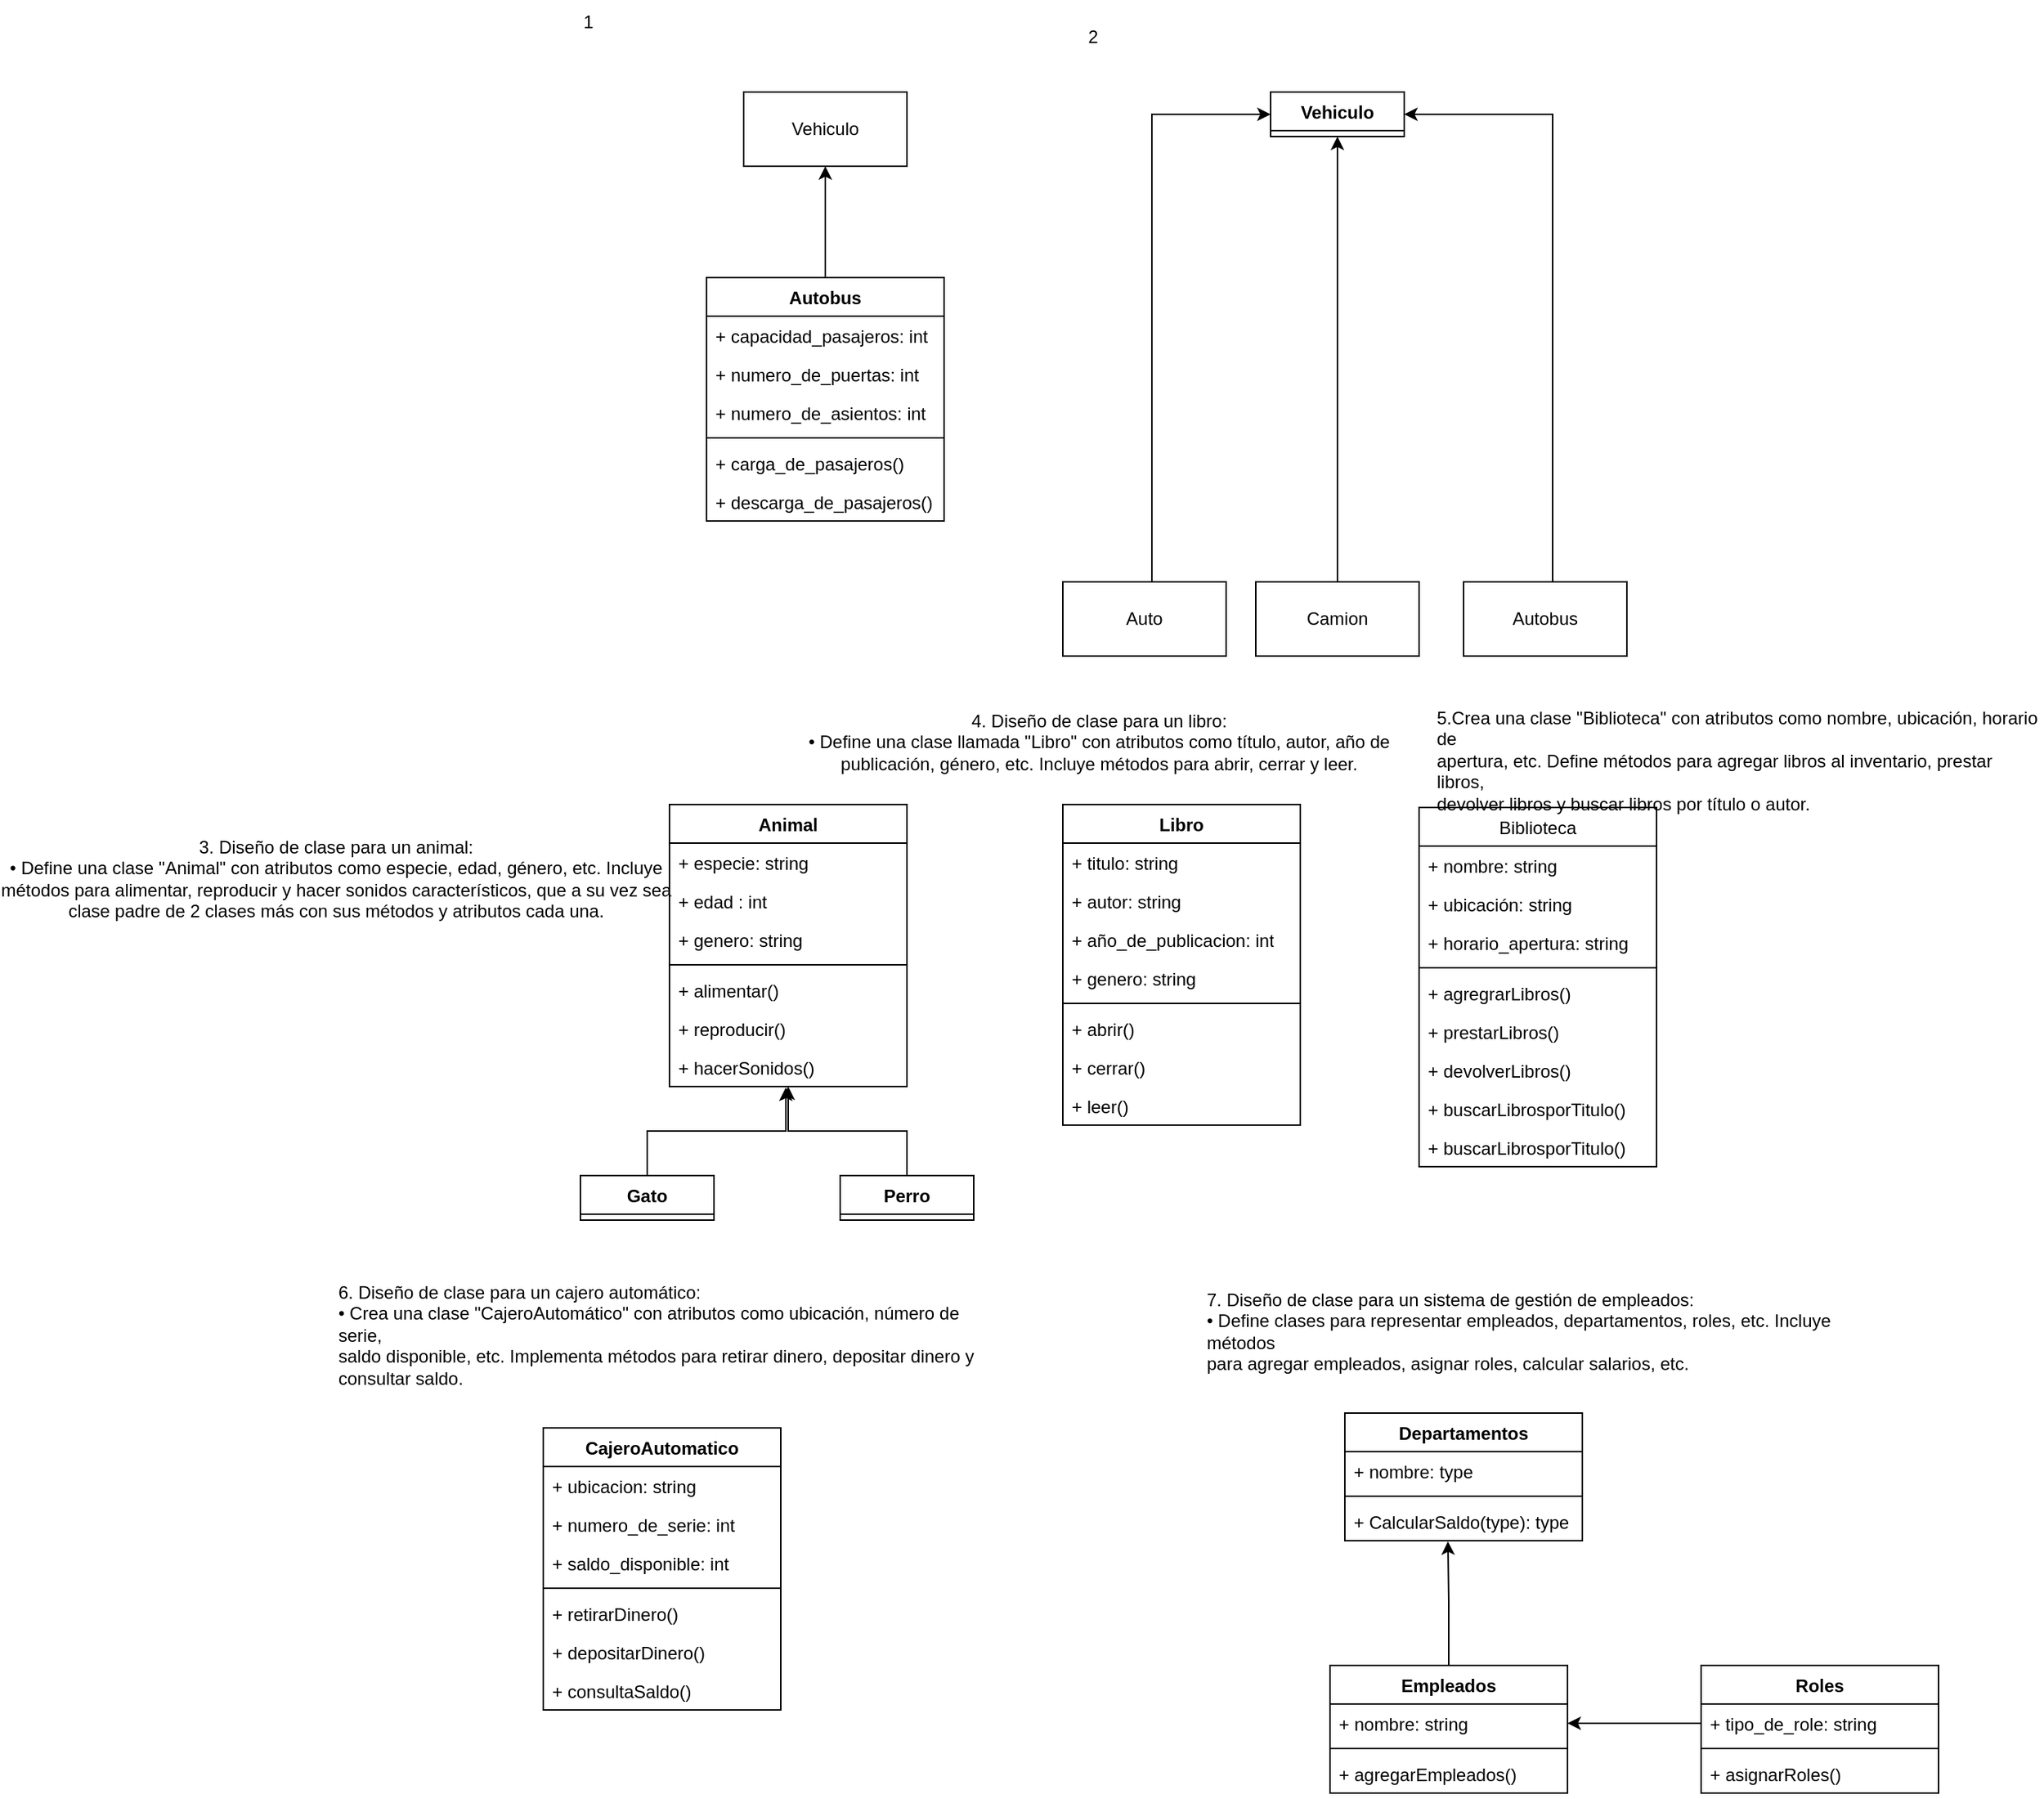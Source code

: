 <mxfile version="26.2.9">
  <diagram name="Página-1" id="B8YJggDq2yPpwfNTB9lt">
    <mxGraphModel dx="2867" dy="1073" grid="1" gridSize="10" guides="1" tooltips="1" connect="1" arrows="1" fold="1" page="1" pageScale="1" pageWidth="827" pageHeight="1169" math="0" shadow="0">
      <root>
        <mxCell id="0" />
        <mxCell id="1" parent="0" />
        <mxCell id="aGHvVhmwtV4DJb4y1maH-36" value="" style="edgeStyle=orthogonalEdgeStyle;rounded=0;orthogonalLoop=1;jettySize=auto;html=1;" edge="1" parent="1" source="aGHvVhmwtV4DJb4y1maH-1" target="aGHvVhmwtV4DJb4y1maH-10">
          <mxGeometry relative="1" as="geometry" />
        </mxCell>
        <mxCell id="aGHvVhmwtV4DJb4y1maH-1" value="Autobus" style="swimlane;fontStyle=1;align=center;verticalAlign=top;childLayout=stackLayout;horizontal=1;startSize=26;horizontalStack=0;resizeParent=1;resizeParentMax=0;resizeLast=0;collapsible=1;marginBottom=0;whiteSpace=wrap;html=1;" vertex="1" parent="1">
          <mxGeometry x="150" y="585" width="160" height="164" as="geometry">
            <mxRectangle x="150" y="585" width="80" height="30" as="alternateBounds" />
          </mxGeometry>
        </mxCell>
        <mxCell id="aGHvVhmwtV4DJb4y1maH-12" value="+ capacidad_pasajeros: int" style="text;strokeColor=none;fillColor=none;align=left;verticalAlign=top;spacingLeft=4;spacingRight=4;overflow=hidden;rotatable=0;points=[[0,0.5],[1,0.5]];portConstraint=eastwest;whiteSpace=wrap;html=1;" vertex="1" parent="aGHvVhmwtV4DJb4y1maH-1">
          <mxGeometry y="26" width="160" height="26" as="geometry" />
        </mxCell>
        <mxCell id="aGHvVhmwtV4DJb4y1maH-13" value="+ numero_de_puertas: int" style="text;strokeColor=none;fillColor=none;align=left;verticalAlign=top;spacingLeft=4;spacingRight=4;overflow=hidden;rotatable=0;points=[[0,0.5],[1,0.5]];portConstraint=eastwest;whiteSpace=wrap;html=1;" vertex="1" parent="aGHvVhmwtV4DJb4y1maH-1">
          <mxGeometry y="52" width="160" height="26" as="geometry" />
        </mxCell>
        <mxCell id="aGHvVhmwtV4DJb4y1maH-2" value="+ numero_de_asientos: int" style="text;strokeColor=none;fillColor=none;align=left;verticalAlign=top;spacingLeft=4;spacingRight=4;overflow=hidden;rotatable=0;points=[[0,0.5],[1,0.5]];portConstraint=eastwest;whiteSpace=wrap;html=1;" vertex="1" parent="aGHvVhmwtV4DJb4y1maH-1">
          <mxGeometry y="78" width="160" height="26" as="geometry" />
        </mxCell>
        <mxCell id="aGHvVhmwtV4DJb4y1maH-3" value="" style="line;strokeWidth=1;fillColor=none;align=left;verticalAlign=middle;spacingTop=-1;spacingLeft=3;spacingRight=3;rotatable=0;labelPosition=right;points=[];portConstraint=eastwest;strokeColor=inherit;" vertex="1" parent="aGHvVhmwtV4DJb4y1maH-1">
          <mxGeometry y="104" width="160" height="8" as="geometry" />
        </mxCell>
        <mxCell id="aGHvVhmwtV4DJb4y1maH-4" value="+ carga_de_pasajeros()" style="text;strokeColor=none;fillColor=none;align=left;verticalAlign=top;spacingLeft=4;spacingRight=4;overflow=hidden;rotatable=0;points=[[0,0.5],[1,0.5]];portConstraint=eastwest;whiteSpace=wrap;html=1;" vertex="1" parent="aGHvVhmwtV4DJb4y1maH-1">
          <mxGeometry y="112" width="160" height="26" as="geometry" />
        </mxCell>
        <mxCell id="aGHvVhmwtV4DJb4y1maH-11" value="+ descarga_de_pasajeros()" style="text;strokeColor=none;fillColor=none;align=left;verticalAlign=top;spacingLeft=4;spacingRight=4;overflow=hidden;rotatable=0;points=[[0,0.5],[1,0.5]];portConstraint=eastwest;whiteSpace=wrap;html=1;" vertex="1" parent="aGHvVhmwtV4DJb4y1maH-1">
          <mxGeometry y="138" width="160" height="26" as="geometry" />
        </mxCell>
        <mxCell id="aGHvVhmwtV4DJb4y1maH-10" value="Vehiculo" style="html=1;whiteSpace=wrap;" vertex="1" parent="1">
          <mxGeometry x="175" y="460" width="110" height="50" as="geometry" />
        </mxCell>
        <mxCell id="aGHvVhmwtV4DJb4y1maH-15" value="1" style="text;html=1;align=center;verticalAlign=middle;resizable=0;points=[];autosize=1;strokeColor=none;fillColor=none;" vertex="1" parent="1">
          <mxGeometry x="55" y="398" width="30" height="30" as="geometry" />
        </mxCell>
        <mxCell id="aGHvVhmwtV4DJb4y1maH-16" value="2" style="text;html=1;align=center;verticalAlign=middle;resizable=0;points=[];autosize=1;strokeColor=none;fillColor=none;" vertex="1" parent="1">
          <mxGeometry x="395" y="408" width="30" height="30" as="geometry" />
        </mxCell>
        <mxCell id="aGHvVhmwtV4DJb4y1maH-17" value="Vehiculo" style="swimlane;fontStyle=1;align=center;verticalAlign=top;childLayout=stackLayout;horizontal=1;startSize=26;horizontalStack=0;resizeParent=1;resizeParentMax=0;resizeLast=0;collapsible=1;marginBottom=0;whiteSpace=wrap;html=1;" vertex="1" collapsed="1" parent="1">
          <mxGeometry x="530" y="460" width="90" height="30" as="geometry">
            <mxRectangle x="530" y="460" width="160" height="242" as="alternateBounds" />
          </mxGeometry>
        </mxCell>
        <mxCell id="aGHvVhmwtV4DJb4y1maH-18" value="+ modelo:string" style="text;strokeColor=none;fillColor=none;align=left;verticalAlign=top;spacingLeft=4;spacingRight=4;overflow=hidden;rotatable=0;points=[[0,0.5],[1,0.5]];portConstraint=eastwest;whiteSpace=wrap;html=1;" vertex="1" parent="aGHvVhmwtV4DJb4y1maH-17">
          <mxGeometry y="26" width="160" height="26" as="geometry" />
        </mxCell>
        <mxCell id="aGHvVhmwtV4DJb4y1maH-22" value="+ marca:string" style="text;strokeColor=none;fillColor=none;align=left;verticalAlign=top;spacingLeft=4;spacingRight=4;overflow=hidden;rotatable=0;points=[[0,0.5],[1,0.5]];portConstraint=eastwest;whiteSpace=wrap;html=1;" vertex="1" parent="aGHvVhmwtV4DJb4y1maH-17">
          <mxGeometry y="52" width="160" height="26" as="geometry" />
        </mxCell>
        <mxCell id="aGHvVhmwtV4DJb4y1maH-21" value="+ año:int" style="text;strokeColor=none;fillColor=none;align=left;verticalAlign=top;spacingLeft=4;spacingRight=4;overflow=hidden;rotatable=0;points=[[0,0.5],[1,0.5]];portConstraint=eastwest;whiteSpace=wrap;html=1;" vertex="1" parent="aGHvVhmwtV4DJb4y1maH-17">
          <mxGeometry y="78" width="160" height="26" as="geometry" />
        </mxCell>
        <mxCell id="aGHvVhmwtV4DJb4y1maH-23" value="+ numero_serie:int" style="text;strokeColor=none;fillColor=none;align=left;verticalAlign=top;spacingLeft=4;spacingRight=4;overflow=hidden;rotatable=0;points=[[0,0.5],[1,0.5]];portConstraint=eastwest;whiteSpace=wrap;html=1;" vertex="1" parent="aGHvVhmwtV4DJb4y1maH-17">
          <mxGeometry y="104" width="160" height="26" as="geometry" />
        </mxCell>
        <mxCell id="aGHvVhmwtV4DJb4y1maH-19" value="" style="line;strokeWidth=1;fillColor=none;align=left;verticalAlign=middle;spacingTop=-1;spacingLeft=3;spacingRight=3;rotatable=0;labelPosition=right;points=[];portConstraint=eastwest;strokeColor=inherit;" vertex="1" parent="aGHvVhmwtV4DJb4y1maH-17">
          <mxGeometry y="130" width="160" height="8" as="geometry" />
        </mxCell>
        <mxCell id="aGHvVhmwtV4DJb4y1maH-20" value="+ acelerar()" style="text;strokeColor=none;fillColor=none;align=left;verticalAlign=top;spacingLeft=4;spacingRight=4;overflow=hidden;rotatable=0;points=[[0,0.5],[1,0.5]];portConstraint=eastwest;whiteSpace=wrap;html=1;" vertex="1" parent="aGHvVhmwtV4DJb4y1maH-17">
          <mxGeometry y="138" width="160" height="26" as="geometry" />
        </mxCell>
        <mxCell id="aGHvVhmwtV4DJb4y1maH-26" value="+ detener()" style="text;strokeColor=none;fillColor=none;align=left;verticalAlign=top;spacingLeft=4;spacingRight=4;overflow=hidden;rotatable=0;points=[[0,0.5],[1,0.5]];portConstraint=eastwest;whiteSpace=wrap;html=1;" vertex="1" parent="aGHvVhmwtV4DJb4y1maH-17">
          <mxGeometry y="164" width="160" height="26" as="geometry" />
        </mxCell>
        <mxCell id="aGHvVhmwtV4DJb4y1maH-25" value="+ arrancar()" style="text;strokeColor=none;fillColor=none;align=left;verticalAlign=top;spacingLeft=4;spacingRight=4;overflow=hidden;rotatable=0;points=[[0,0.5],[1,0.5]];portConstraint=eastwest;whiteSpace=wrap;html=1;" vertex="1" parent="aGHvVhmwtV4DJb4y1maH-17">
          <mxGeometry y="190" width="160" height="26" as="geometry" />
        </mxCell>
        <mxCell id="aGHvVhmwtV4DJb4y1maH-24" value="+ frenar()" style="text;strokeColor=none;fillColor=none;align=left;verticalAlign=top;spacingLeft=4;spacingRight=4;overflow=hidden;rotatable=0;points=[[0,0.5],[1,0.5]];portConstraint=eastwest;whiteSpace=wrap;html=1;" vertex="1" parent="aGHvVhmwtV4DJb4y1maH-17">
          <mxGeometry y="216" width="160" height="26" as="geometry" />
        </mxCell>
        <mxCell id="aGHvVhmwtV4DJb4y1maH-37" style="edgeStyle=orthogonalEdgeStyle;rounded=0;orthogonalLoop=1;jettySize=auto;html=1;entryX=0;entryY=0.5;entryDx=0;entryDy=0;" edge="1" parent="1" source="aGHvVhmwtV4DJb4y1maH-28" target="aGHvVhmwtV4DJb4y1maH-17">
          <mxGeometry relative="1" as="geometry">
            <Array as="points">
              <mxPoint x="450" y="475" />
            </Array>
          </mxGeometry>
        </mxCell>
        <mxCell id="aGHvVhmwtV4DJb4y1maH-28" value="Auto" style="html=1;whiteSpace=wrap;" vertex="1" parent="1">
          <mxGeometry x="390" y="790" width="110" height="50" as="geometry" />
        </mxCell>
        <mxCell id="aGHvVhmwtV4DJb4y1maH-38" style="edgeStyle=orthogonalEdgeStyle;rounded=0;orthogonalLoop=1;jettySize=auto;html=1;entryX=0.5;entryY=1;entryDx=0;entryDy=0;" edge="1" parent="1" source="aGHvVhmwtV4DJb4y1maH-30" target="aGHvVhmwtV4DJb4y1maH-17">
          <mxGeometry relative="1" as="geometry" />
        </mxCell>
        <mxCell id="aGHvVhmwtV4DJb4y1maH-30" value="Camion" style="html=1;whiteSpace=wrap;" vertex="1" parent="1">
          <mxGeometry x="520" y="790" width="110" height="50" as="geometry" />
        </mxCell>
        <mxCell id="aGHvVhmwtV4DJb4y1maH-39" style="edgeStyle=orthogonalEdgeStyle;rounded=0;orthogonalLoop=1;jettySize=auto;html=1;entryX=1;entryY=0.5;entryDx=0;entryDy=0;" edge="1" parent="1" source="aGHvVhmwtV4DJb4y1maH-31" target="aGHvVhmwtV4DJb4y1maH-17">
          <mxGeometry relative="1" as="geometry">
            <Array as="points">
              <mxPoint x="720" y="475" />
            </Array>
          </mxGeometry>
        </mxCell>
        <mxCell id="aGHvVhmwtV4DJb4y1maH-31" value="Autobus" style="html=1;whiteSpace=wrap;" vertex="1" parent="1">
          <mxGeometry x="660" y="790" width="110" height="50" as="geometry" />
        </mxCell>
        <mxCell id="aGHvVhmwtV4DJb4y1maH-35" value="&lt;div&gt;3. Diseño de clase para un animal:&lt;/div&gt;&lt;div&gt;• Define una clase &quot;Animal&quot; con atributos como especie, edad, género, etc. Incluye&lt;/div&gt;&lt;div&gt;métodos para alimentar, reproducir y hacer sonidos característicos, que a su vez sea&lt;/div&gt;&lt;div&gt;clase padre de 2 clases más con sus métodos y atributos cada una.&lt;/div&gt;" style="text;html=1;align=center;verticalAlign=middle;resizable=0;points=[];autosize=1;strokeColor=none;fillColor=none;" vertex="1" parent="1">
          <mxGeometry x="-310" y="955" width="420" height="70" as="geometry" />
        </mxCell>
        <mxCell id="aGHvVhmwtV4DJb4y1maH-40" value="Animal&lt;div&gt;&lt;br&gt;&lt;/div&gt;" style="swimlane;fontStyle=1;align=center;verticalAlign=top;childLayout=stackLayout;horizontal=1;startSize=26;horizontalStack=0;resizeParent=1;resizeParentMax=0;resizeLast=0;collapsible=1;marginBottom=0;whiteSpace=wrap;html=1;" vertex="1" parent="1">
          <mxGeometry x="125" y="940" width="160" height="190" as="geometry" />
        </mxCell>
        <mxCell id="aGHvVhmwtV4DJb4y1maH-41" value="+ especie: string" style="text;strokeColor=none;fillColor=none;align=left;verticalAlign=top;spacingLeft=4;spacingRight=4;overflow=hidden;rotatable=0;points=[[0,0.5],[1,0.5]];portConstraint=eastwest;whiteSpace=wrap;html=1;" vertex="1" parent="aGHvVhmwtV4DJb4y1maH-40">
          <mxGeometry y="26" width="160" height="26" as="geometry" />
        </mxCell>
        <mxCell id="aGHvVhmwtV4DJb4y1maH-55" value="+ edad : int" style="text;strokeColor=none;fillColor=none;align=left;verticalAlign=top;spacingLeft=4;spacingRight=4;overflow=hidden;rotatable=0;points=[[0,0.5],[1,0.5]];portConstraint=eastwest;whiteSpace=wrap;html=1;" vertex="1" parent="aGHvVhmwtV4DJb4y1maH-40">
          <mxGeometry y="52" width="160" height="26" as="geometry" />
        </mxCell>
        <mxCell id="aGHvVhmwtV4DJb4y1maH-56" value="+ genero: string" style="text;strokeColor=none;fillColor=none;align=left;verticalAlign=top;spacingLeft=4;spacingRight=4;overflow=hidden;rotatable=0;points=[[0,0.5],[1,0.5]];portConstraint=eastwest;whiteSpace=wrap;html=1;" vertex="1" parent="aGHvVhmwtV4DJb4y1maH-40">
          <mxGeometry y="78" width="160" height="26" as="geometry" />
        </mxCell>
        <mxCell id="aGHvVhmwtV4DJb4y1maH-42" value="" style="line;strokeWidth=1;fillColor=none;align=left;verticalAlign=middle;spacingTop=-1;spacingLeft=3;spacingRight=3;rotatable=0;labelPosition=right;points=[];portConstraint=eastwest;strokeColor=inherit;" vertex="1" parent="aGHvVhmwtV4DJb4y1maH-40">
          <mxGeometry y="104" width="160" height="8" as="geometry" />
        </mxCell>
        <mxCell id="aGHvVhmwtV4DJb4y1maH-43" value="+ alimentar()" style="text;strokeColor=none;fillColor=none;align=left;verticalAlign=top;spacingLeft=4;spacingRight=4;overflow=hidden;rotatable=0;points=[[0,0.5],[1,0.5]];portConstraint=eastwest;whiteSpace=wrap;html=1;" vertex="1" parent="aGHvVhmwtV4DJb4y1maH-40">
          <mxGeometry y="112" width="160" height="26" as="geometry" />
        </mxCell>
        <mxCell id="aGHvVhmwtV4DJb4y1maH-58" value="+ reproducir()" style="text;strokeColor=none;fillColor=none;align=left;verticalAlign=top;spacingLeft=4;spacingRight=4;overflow=hidden;rotatable=0;points=[[0,0.5],[1,0.5]];portConstraint=eastwest;whiteSpace=wrap;html=1;" vertex="1" parent="aGHvVhmwtV4DJb4y1maH-40">
          <mxGeometry y="138" width="160" height="26" as="geometry" />
        </mxCell>
        <mxCell id="aGHvVhmwtV4DJb4y1maH-57" value="+ hacerSonidos()" style="text;strokeColor=none;fillColor=none;align=left;verticalAlign=top;spacingLeft=4;spacingRight=4;overflow=hidden;rotatable=0;points=[[0,0.5],[1,0.5]];portConstraint=eastwest;whiteSpace=wrap;html=1;" vertex="1" parent="aGHvVhmwtV4DJb4y1maH-40">
          <mxGeometry y="164" width="160" height="26" as="geometry" />
        </mxCell>
        <mxCell id="aGHvVhmwtV4DJb4y1maH-44" value="&lt;div&gt;4. Diseño de clase para un libro:&lt;/div&gt;&lt;div&gt;• Define una clase llamada &quot;Libro&quot; con atributos como título, autor, año de&lt;/div&gt;&lt;div&gt;publicación, género, etc. Incluye métodos para abrir, cerrar y leer.&lt;/div&gt;" style="text;html=1;align=center;verticalAlign=middle;resizable=0;points=[];autosize=1;strokeColor=none;fillColor=none;" vertex="1" parent="1">
          <mxGeometry x="224" y="868" width="380" height="60" as="geometry" />
        </mxCell>
        <mxCell id="aGHvVhmwtV4DJb4y1maH-45" value="&lt;div&gt;Libro&lt;/div&gt;" style="swimlane;fontStyle=1;align=center;verticalAlign=top;childLayout=stackLayout;horizontal=1;startSize=26;horizontalStack=0;resizeParent=1;resizeParentMax=0;resizeLast=0;collapsible=1;marginBottom=0;whiteSpace=wrap;html=1;" vertex="1" parent="1">
          <mxGeometry x="390" y="940" width="160" height="216" as="geometry" />
        </mxCell>
        <mxCell id="aGHvVhmwtV4DJb4y1maH-46" value="+ titulo: string" style="text;strokeColor=none;fillColor=none;align=left;verticalAlign=top;spacingLeft=4;spacingRight=4;overflow=hidden;rotatable=0;points=[[0,0.5],[1,0.5]];portConstraint=eastwest;whiteSpace=wrap;html=1;" vertex="1" parent="aGHvVhmwtV4DJb4y1maH-45">
          <mxGeometry y="26" width="160" height="26" as="geometry" />
        </mxCell>
        <mxCell id="aGHvVhmwtV4DJb4y1maH-73" value="+ autor: string" style="text;strokeColor=none;fillColor=none;align=left;verticalAlign=top;spacingLeft=4;spacingRight=4;overflow=hidden;rotatable=0;points=[[0,0.5],[1,0.5]];portConstraint=eastwest;whiteSpace=wrap;html=1;" vertex="1" parent="aGHvVhmwtV4DJb4y1maH-45">
          <mxGeometry y="52" width="160" height="26" as="geometry" />
        </mxCell>
        <mxCell id="aGHvVhmwtV4DJb4y1maH-72" value="+ año_de_publicacion: int" style="text;strokeColor=none;fillColor=none;align=left;verticalAlign=top;spacingLeft=4;spacingRight=4;overflow=hidden;rotatable=0;points=[[0,0.5],[1,0.5]];portConstraint=eastwest;whiteSpace=wrap;html=1;" vertex="1" parent="aGHvVhmwtV4DJb4y1maH-45">
          <mxGeometry y="78" width="160" height="26" as="geometry" />
        </mxCell>
        <mxCell id="aGHvVhmwtV4DJb4y1maH-71" value="+ genero: string" style="text;strokeColor=none;fillColor=none;align=left;verticalAlign=top;spacingLeft=4;spacingRight=4;overflow=hidden;rotatable=0;points=[[0,0.5],[1,0.5]];portConstraint=eastwest;whiteSpace=wrap;html=1;" vertex="1" parent="aGHvVhmwtV4DJb4y1maH-45">
          <mxGeometry y="104" width="160" height="26" as="geometry" />
        </mxCell>
        <mxCell id="aGHvVhmwtV4DJb4y1maH-47" value="" style="line;strokeWidth=1;fillColor=none;align=left;verticalAlign=middle;spacingTop=-1;spacingLeft=3;spacingRight=3;rotatable=0;labelPosition=right;points=[];portConstraint=eastwest;strokeColor=inherit;" vertex="1" parent="aGHvVhmwtV4DJb4y1maH-45">
          <mxGeometry y="130" width="160" height="8" as="geometry" />
        </mxCell>
        <mxCell id="aGHvVhmwtV4DJb4y1maH-48" value="+ abrir()" style="text;strokeColor=none;fillColor=none;align=left;verticalAlign=top;spacingLeft=4;spacingRight=4;overflow=hidden;rotatable=0;points=[[0,0.5],[1,0.5]];portConstraint=eastwest;whiteSpace=wrap;html=1;" vertex="1" parent="aGHvVhmwtV4DJb4y1maH-45">
          <mxGeometry y="138" width="160" height="26" as="geometry" />
        </mxCell>
        <mxCell id="aGHvVhmwtV4DJb4y1maH-75" value="+ cerrar()" style="text;strokeColor=none;fillColor=none;align=left;verticalAlign=top;spacingLeft=4;spacingRight=4;overflow=hidden;rotatable=0;points=[[0,0.5],[1,0.5]];portConstraint=eastwest;whiteSpace=wrap;html=1;" vertex="1" parent="aGHvVhmwtV4DJb4y1maH-45">
          <mxGeometry y="164" width="160" height="26" as="geometry" />
        </mxCell>
        <mxCell id="aGHvVhmwtV4DJb4y1maH-74" value="+ leer()" style="text;strokeColor=none;fillColor=none;align=left;verticalAlign=top;spacingLeft=4;spacingRight=4;overflow=hidden;rotatable=0;points=[[0,0.5],[1,0.5]];portConstraint=eastwest;whiteSpace=wrap;html=1;" vertex="1" parent="aGHvVhmwtV4DJb4y1maH-45">
          <mxGeometry y="190" width="160" height="26" as="geometry" />
        </mxCell>
        <mxCell id="aGHvVhmwtV4DJb4y1maH-51" value="&lt;div&gt;&lt;span style=&quot;font-weight: 400; text-align: left;&quot;&gt;Biblioteca&lt;/span&gt;&lt;/div&gt;" style="swimlane;fontStyle=1;align=center;verticalAlign=top;childLayout=stackLayout;horizontal=1;startSize=26;horizontalStack=0;resizeParent=1;resizeParentMax=0;resizeLast=0;collapsible=1;marginBottom=0;whiteSpace=wrap;html=1;" vertex="1" parent="1">
          <mxGeometry x="630" y="942" width="160" height="242" as="geometry" />
        </mxCell>
        <mxCell id="aGHvVhmwtV4DJb4y1maH-52" value="+ nombre: string" style="text;strokeColor=none;fillColor=none;align=left;verticalAlign=top;spacingLeft=4;spacingRight=4;overflow=hidden;rotatable=0;points=[[0,0.5],[1,0.5]];portConstraint=eastwest;whiteSpace=wrap;html=1;" vertex="1" parent="aGHvVhmwtV4DJb4y1maH-51">
          <mxGeometry y="26" width="160" height="26" as="geometry" />
        </mxCell>
        <mxCell id="aGHvVhmwtV4DJb4y1maH-78" value="+ ubicación: string" style="text;strokeColor=none;fillColor=none;align=left;verticalAlign=top;spacingLeft=4;spacingRight=4;overflow=hidden;rotatable=0;points=[[0,0.5],[1,0.5]];portConstraint=eastwest;whiteSpace=wrap;html=1;" vertex="1" parent="aGHvVhmwtV4DJb4y1maH-51">
          <mxGeometry y="52" width="160" height="26" as="geometry" />
        </mxCell>
        <mxCell id="aGHvVhmwtV4DJb4y1maH-77" value="+ horario_apertura: string" style="text;strokeColor=none;fillColor=none;align=left;verticalAlign=top;spacingLeft=4;spacingRight=4;overflow=hidden;rotatable=0;points=[[0,0.5],[1,0.5]];portConstraint=eastwest;whiteSpace=wrap;html=1;" vertex="1" parent="aGHvVhmwtV4DJb4y1maH-51">
          <mxGeometry y="78" width="160" height="26" as="geometry" />
        </mxCell>
        <mxCell id="aGHvVhmwtV4DJb4y1maH-53" value="" style="line;strokeWidth=1;fillColor=none;align=left;verticalAlign=middle;spacingTop=-1;spacingLeft=3;spacingRight=3;rotatable=0;labelPosition=right;points=[];portConstraint=eastwest;strokeColor=inherit;" vertex="1" parent="aGHvVhmwtV4DJb4y1maH-51">
          <mxGeometry y="104" width="160" height="8" as="geometry" />
        </mxCell>
        <mxCell id="aGHvVhmwtV4DJb4y1maH-79" value="+ agregrarLibros()" style="text;strokeColor=none;fillColor=none;align=left;verticalAlign=top;spacingLeft=4;spacingRight=4;overflow=hidden;rotatable=0;points=[[0,0.5],[1,0.5]];portConstraint=eastwest;whiteSpace=wrap;html=1;" vertex="1" parent="aGHvVhmwtV4DJb4y1maH-51">
          <mxGeometry y="112" width="160" height="26" as="geometry" />
        </mxCell>
        <mxCell id="aGHvVhmwtV4DJb4y1maH-80" value="+ prestarLibros()" style="text;strokeColor=none;fillColor=none;align=left;verticalAlign=top;spacingLeft=4;spacingRight=4;overflow=hidden;rotatable=0;points=[[0,0.5],[1,0.5]];portConstraint=eastwest;whiteSpace=wrap;html=1;" vertex="1" parent="aGHvVhmwtV4DJb4y1maH-51">
          <mxGeometry y="138" width="160" height="26" as="geometry" />
        </mxCell>
        <mxCell id="aGHvVhmwtV4DJb4y1maH-81" value="+ devolverLibros()" style="text;strokeColor=none;fillColor=none;align=left;verticalAlign=top;spacingLeft=4;spacingRight=4;overflow=hidden;rotatable=0;points=[[0,0.5],[1,0.5]];portConstraint=eastwest;whiteSpace=wrap;html=1;" vertex="1" parent="aGHvVhmwtV4DJb4y1maH-51">
          <mxGeometry y="164" width="160" height="26" as="geometry" />
        </mxCell>
        <mxCell id="aGHvVhmwtV4DJb4y1maH-82" value="+ buscarLibrosporTitulo()" style="text;strokeColor=none;fillColor=none;align=left;verticalAlign=top;spacingLeft=4;spacingRight=4;overflow=hidden;rotatable=0;points=[[0,0.5],[1,0.5]];portConstraint=eastwest;whiteSpace=wrap;html=1;" vertex="1" parent="aGHvVhmwtV4DJb4y1maH-51">
          <mxGeometry y="190" width="160" height="26" as="geometry" />
        </mxCell>
        <mxCell id="aGHvVhmwtV4DJb4y1maH-54" value="+ buscarLibrosporTitulo()" style="text;strokeColor=none;fillColor=none;align=left;verticalAlign=top;spacingLeft=4;spacingRight=4;overflow=hidden;rotatable=0;points=[[0,0.5],[1,0.5]];portConstraint=eastwest;whiteSpace=wrap;html=1;" vertex="1" parent="aGHvVhmwtV4DJb4y1maH-51">
          <mxGeometry y="216" width="160" height="26" as="geometry" />
        </mxCell>
        <mxCell id="aGHvVhmwtV4DJb4y1maH-59" value="Gato" style="swimlane;fontStyle=1;align=center;verticalAlign=top;childLayout=stackLayout;horizontal=1;startSize=26;horizontalStack=0;resizeParent=1;resizeParentMax=0;resizeLast=0;collapsible=1;marginBottom=0;whiteSpace=wrap;html=1;" vertex="1" collapsed="1" parent="1">
          <mxGeometry x="65" y="1190" width="90" height="30" as="geometry">
            <mxRectangle x="300" y="880" width="160" height="86" as="alternateBounds" />
          </mxGeometry>
        </mxCell>
        <mxCell id="aGHvVhmwtV4DJb4y1maH-60" value="+ field: type" style="text;strokeColor=none;fillColor=none;align=left;verticalAlign=top;spacingLeft=4;spacingRight=4;overflow=hidden;rotatable=0;points=[[0,0.5],[1,0.5]];portConstraint=eastwest;whiteSpace=wrap;html=1;" vertex="1" parent="aGHvVhmwtV4DJb4y1maH-59">
          <mxGeometry y="26" width="160" height="26" as="geometry" />
        </mxCell>
        <mxCell id="aGHvVhmwtV4DJb4y1maH-61" value="" style="line;strokeWidth=1;fillColor=none;align=left;verticalAlign=middle;spacingTop=-1;spacingLeft=3;spacingRight=3;rotatable=0;labelPosition=right;points=[];portConstraint=eastwest;strokeColor=inherit;" vertex="1" parent="aGHvVhmwtV4DJb4y1maH-59">
          <mxGeometry y="52" width="160" height="8" as="geometry" />
        </mxCell>
        <mxCell id="aGHvVhmwtV4DJb4y1maH-62" value="+ method(type): type" style="text;strokeColor=none;fillColor=none;align=left;verticalAlign=top;spacingLeft=4;spacingRight=4;overflow=hidden;rotatable=0;points=[[0,0.5],[1,0.5]];portConstraint=eastwest;whiteSpace=wrap;html=1;" vertex="1" parent="aGHvVhmwtV4DJb4y1maH-59">
          <mxGeometry y="60" width="160" height="26" as="geometry" />
        </mxCell>
        <mxCell id="aGHvVhmwtV4DJb4y1maH-69" style="edgeStyle=orthogonalEdgeStyle;rounded=0;orthogonalLoop=1;jettySize=auto;html=1;" edge="1" parent="1" source="aGHvVhmwtV4DJb4y1maH-63" target="aGHvVhmwtV4DJb4y1maH-40">
          <mxGeometry relative="1" as="geometry" />
        </mxCell>
        <mxCell id="aGHvVhmwtV4DJb4y1maH-63" value="Perro" style="swimlane;fontStyle=1;align=center;verticalAlign=top;childLayout=stackLayout;horizontal=1;startSize=26;horizontalStack=0;resizeParent=1;resizeParentMax=0;resizeLast=0;collapsible=1;marginBottom=0;whiteSpace=wrap;html=1;" vertex="1" collapsed="1" parent="1">
          <mxGeometry x="240" y="1190" width="90" height="30" as="geometry">
            <mxRectangle x="300" y="880" width="160" height="86" as="alternateBounds" />
          </mxGeometry>
        </mxCell>
        <mxCell id="aGHvVhmwtV4DJb4y1maH-64" value="+ field: type" style="text;strokeColor=none;fillColor=none;align=left;verticalAlign=top;spacingLeft=4;spacingRight=4;overflow=hidden;rotatable=0;points=[[0,0.5],[1,0.5]];portConstraint=eastwest;whiteSpace=wrap;html=1;" vertex="1" parent="aGHvVhmwtV4DJb4y1maH-63">
          <mxGeometry y="26" width="160" height="26" as="geometry" />
        </mxCell>
        <mxCell id="aGHvVhmwtV4DJb4y1maH-65" value="" style="line;strokeWidth=1;fillColor=none;align=left;verticalAlign=middle;spacingTop=-1;spacingLeft=3;spacingRight=3;rotatable=0;labelPosition=right;points=[];portConstraint=eastwest;strokeColor=inherit;" vertex="1" parent="aGHvVhmwtV4DJb4y1maH-63">
          <mxGeometry y="52" width="160" height="8" as="geometry" />
        </mxCell>
        <mxCell id="aGHvVhmwtV4DJb4y1maH-66" value="+ method(type): type" style="text;strokeColor=none;fillColor=none;align=left;verticalAlign=top;spacingLeft=4;spacingRight=4;overflow=hidden;rotatable=0;points=[[0,0.5],[1,0.5]];portConstraint=eastwest;whiteSpace=wrap;html=1;" vertex="1" parent="aGHvVhmwtV4DJb4y1maH-63">
          <mxGeometry y="60" width="160" height="26" as="geometry" />
        </mxCell>
        <mxCell id="aGHvVhmwtV4DJb4y1maH-67" style="edgeStyle=orthogonalEdgeStyle;rounded=0;orthogonalLoop=1;jettySize=auto;html=1;entryX=0.49;entryY=1.026;entryDx=0;entryDy=0;entryPerimeter=0;" edge="1" parent="1" source="aGHvVhmwtV4DJb4y1maH-59" target="aGHvVhmwtV4DJb4y1maH-57">
          <mxGeometry relative="1" as="geometry" />
        </mxCell>
        <mxCell id="aGHvVhmwtV4DJb4y1maH-76" value="5.Crea una clase &quot;Biblioteca&quot; con atributos como nombre, ubicación, horario de&#xa;apertura, etc. Define métodos para agregar libros al inventario, prestar libros,&#xa;devolver libros y buscar libros por título o autor." style="text;whiteSpace=wrap;" vertex="1" parent="1">
          <mxGeometry x="640" y="868" width="410" height="70" as="geometry" />
        </mxCell>
        <mxCell id="aGHvVhmwtV4DJb4y1maH-83" value="6. Diseño de clase para un cajero automático:&#xa;• Crea una clase &quot;CajeroAutomático&quot; con atributos como ubicación, número de serie,&#xa;saldo disponible, etc. Implementa métodos para retirar dinero, depositar dinero y&#xa;consultar saldo." style="text;whiteSpace=wrap;" vertex="1" parent="1">
          <mxGeometry x="-100" y="1255" width="440" height="80" as="geometry" />
        </mxCell>
        <mxCell id="aGHvVhmwtV4DJb4y1maH-84" value="7. Diseño de clase para un sistema de gestión de empleados:&#xa;• Define clases para representar empleados, departamentos, roles, etc. Incluye métodos&#xa;para agregar empleados, asignar roles, calcular salarios, etc." style="text;whiteSpace=wrap;" vertex="1" parent="1">
          <mxGeometry x="485" y="1260" width="450" height="70" as="geometry" />
        </mxCell>
        <mxCell id="aGHvVhmwtV4DJb4y1maH-85" value="CajeroAutomatico" style="swimlane;fontStyle=1;align=center;verticalAlign=top;childLayout=stackLayout;horizontal=1;startSize=26;horizontalStack=0;resizeParent=1;resizeParentMax=0;resizeLast=0;collapsible=1;marginBottom=0;whiteSpace=wrap;html=1;" vertex="1" parent="1">
          <mxGeometry x="40" y="1360" width="160" height="190" as="geometry" />
        </mxCell>
        <mxCell id="aGHvVhmwtV4DJb4y1maH-86" value="+ ubicacion: string" style="text;strokeColor=none;fillColor=none;align=left;verticalAlign=top;spacingLeft=4;spacingRight=4;overflow=hidden;rotatable=0;points=[[0,0.5],[1,0.5]];portConstraint=eastwest;whiteSpace=wrap;html=1;" vertex="1" parent="aGHvVhmwtV4DJb4y1maH-85">
          <mxGeometry y="26" width="160" height="26" as="geometry" />
        </mxCell>
        <mxCell id="aGHvVhmwtV4DJb4y1maH-94" value="+ numero_de_serie: int" style="text;strokeColor=none;fillColor=none;align=left;verticalAlign=top;spacingLeft=4;spacingRight=4;overflow=hidden;rotatable=0;points=[[0,0.5],[1,0.5]];portConstraint=eastwest;whiteSpace=wrap;html=1;" vertex="1" parent="aGHvVhmwtV4DJb4y1maH-85">
          <mxGeometry y="52" width="160" height="26" as="geometry" />
        </mxCell>
        <mxCell id="aGHvVhmwtV4DJb4y1maH-93" value="+ saldo_disponible: int" style="text;strokeColor=none;fillColor=none;align=left;verticalAlign=top;spacingLeft=4;spacingRight=4;overflow=hidden;rotatable=0;points=[[0,0.5],[1,0.5]];portConstraint=eastwest;whiteSpace=wrap;html=1;" vertex="1" parent="aGHvVhmwtV4DJb4y1maH-85">
          <mxGeometry y="78" width="160" height="26" as="geometry" />
        </mxCell>
        <mxCell id="aGHvVhmwtV4DJb4y1maH-87" value="" style="line;strokeWidth=1;fillColor=none;align=left;verticalAlign=middle;spacingTop=-1;spacingLeft=3;spacingRight=3;rotatable=0;labelPosition=right;points=[];portConstraint=eastwest;strokeColor=inherit;" vertex="1" parent="aGHvVhmwtV4DJb4y1maH-85">
          <mxGeometry y="104" width="160" height="8" as="geometry" />
        </mxCell>
        <mxCell id="aGHvVhmwtV4DJb4y1maH-88" value="+ retirarDinero()" style="text;strokeColor=none;fillColor=none;align=left;verticalAlign=top;spacingLeft=4;spacingRight=4;overflow=hidden;rotatable=0;points=[[0,0.5],[1,0.5]];portConstraint=eastwest;whiteSpace=wrap;html=1;" vertex="1" parent="aGHvVhmwtV4DJb4y1maH-85">
          <mxGeometry y="112" width="160" height="26" as="geometry" />
        </mxCell>
        <mxCell id="aGHvVhmwtV4DJb4y1maH-96" value="+ depositarDinero()" style="text;strokeColor=none;fillColor=none;align=left;verticalAlign=top;spacingLeft=4;spacingRight=4;overflow=hidden;rotatable=0;points=[[0,0.5],[1,0.5]];portConstraint=eastwest;whiteSpace=wrap;html=1;" vertex="1" parent="aGHvVhmwtV4DJb4y1maH-85">
          <mxGeometry y="138" width="160" height="26" as="geometry" />
        </mxCell>
        <mxCell id="aGHvVhmwtV4DJb4y1maH-95" value="+ consultaSaldo()" style="text;strokeColor=none;fillColor=none;align=left;verticalAlign=top;spacingLeft=4;spacingRight=4;overflow=hidden;rotatable=0;points=[[0,0.5],[1,0.5]];portConstraint=eastwest;whiteSpace=wrap;html=1;" vertex="1" parent="aGHvVhmwtV4DJb4y1maH-85">
          <mxGeometry y="164" width="160" height="26" as="geometry" />
        </mxCell>
        <mxCell id="aGHvVhmwtV4DJb4y1maH-89" value="Empleados" style="swimlane;fontStyle=1;align=center;verticalAlign=top;childLayout=stackLayout;horizontal=1;startSize=26;horizontalStack=0;resizeParent=1;resizeParentMax=0;resizeLast=0;collapsible=1;marginBottom=0;whiteSpace=wrap;html=1;" vertex="1" parent="1">
          <mxGeometry x="570" y="1520" width="160" height="86" as="geometry">
            <mxRectangle x="604" y="1510" width="90" height="30" as="alternateBounds" />
          </mxGeometry>
        </mxCell>
        <mxCell id="aGHvVhmwtV4DJb4y1maH-90" value="+ nombre: string" style="text;strokeColor=none;fillColor=none;align=left;verticalAlign=top;spacingLeft=4;spacingRight=4;overflow=hidden;rotatable=0;points=[[0,0.5],[1,0.5]];portConstraint=eastwest;whiteSpace=wrap;html=1;" vertex="1" parent="aGHvVhmwtV4DJb4y1maH-89">
          <mxGeometry y="26" width="160" height="26" as="geometry" />
        </mxCell>
        <mxCell id="aGHvVhmwtV4DJb4y1maH-91" value="" style="line;strokeWidth=1;fillColor=none;align=left;verticalAlign=middle;spacingTop=-1;spacingLeft=3;spacingRight=3;rotatable=0;labelPosition=right;points=[];portConstraint=eastwest;strokeColor=inherit;" vertex="1" parent="aGHvVhmwtV4DJb4y1maH-89">
          <mxGeometry y="52" width="160" height="8" as="geometry" />
        </mxCell>
        <mxCell id="aGHvVhmwtV4DJb4y1maH-92" value="+ agregarEmpleados()" style="text;strokeColor=none;fillColor=none;align=left;verticalAlign=top;spacingLeft=4;spacingRight=4;overflow=hidden;rotatable=0;points=[[0,0.5],[1,0.5]];portConstraint=eastwest;whiteSpace=wrap;html=1;" vertex="1" parent="aGHvVhmwtV4DJb4y1maH-89">
          <mxGeometry y="60" width="160" height="26" as="geometry" />
        </mxCell>
        <mxCell id="aGHvVhmwtV4DJb4y1maH-97" value="Departamentos" style="swimlane;fontStyle=1;align=center;verticalAlign=top;childLayout=stackLayout;horizontal=1;startSize=26;horizontalStack=0;resizeParent=1;resizeParentMax=0;resizeLast=0;collapsible=1;marginBottom=0;whiteSpace=wrap;html=1;" vertex="1" parent="1">
          <mxGeometry x="580" y="1350" width="160" height="86" as="geometry" />
        </mxCell>
        <mxCell id="aGHvVhmwtV4DJb4y1maH-98" value="+ nombre: type" style="text;strokeColor=none;fillColor=none;align=left;verticalAlign=top;spacingLeft=4;spacingRight=4;overflow=hidden;rotatable=0;points=[[0,0.5],[1,0.5]];portConstraint=eastwest;whiteSpace=wrap;html=1;" vertex="1" parent="aGHvVhmwtV4DJb4y1maH-97">
          <mxGeometry y="26" width="160" height="26" as="geometry" />
        </mxCell>
        <mxCell id="aGHvVhmwtV4DJb4y1maH-99" value="" style="line;strokeWidth=1;fillColor=none;align=left;verticalAlign=middle;spacingTop=-1;spacingLeft=3;spacingRight=3;rotatable=0;labelPosition=right;points=[];portConstraint=eastwest;strokeColor=inherit;" vertex="1" parent="aGHvVhmwtV4DJb4y1maH-97">
          <mxGeometry y="52" width="160" height="8" as="geometry" />
        </mxCell>
        <mxCell id="aGHvVhmwtV4DJb4y1maH-100" value="+ CalcularSaldo(type): type" style="text;strokeColor=none;fillColor=none;align=left;verticalAlign=top;spacingLeft=4;spacingRight=4;overflow=hidden;rotatable=0;points=[[0,0.5],[1,0.5]];portConstraint=eastwest;whiteSpace=wrap;html=1;" vertex="1" parent="aGHvVhmwtV4DJb4y1maH-97">
          <mxGeometry y="60" width="160" height="26" as="geometry" />
        </mxCell>
        <mxCell id="aGHvVhmwtV4DJb4y1maH-101" value="Roles" style="swimlane;fontStyle=1;align=center;verticalAlign=top;childLayout=stackLayout;horizontal=1;startSize=26;horizontalStack=0;resizeParent=1;resizeParentMax=0;resizeLast=0;collapsible=1;marginBottom=0;whiteSpace=wrap;html=1;" vertex="1" parent="1">
          <mxGeometry x="820" y="1520" width="160" height="86" as="geometry" />
        </mxCell>
        <mxCell id="aGHvVhmwtV4DJb4y1maH-102" value="+ tipo_de_role: string" style="text;strokeColor=none;fillColor=none;align=left;verticalAlign=top;spacingLeft=4;spacingRight=4;overflow=hidden;rotatable=0;points=[[0,0.5],[1,0.5]];portConstraint=eastwest;whiteSpace=wrap;html=1;" vertex="1" parent="aGHvVhmwtV4DJb4y1maH-101">
          <mxGeometry y="26" width="160" height="26" as="geometry" />
        </mxCell>
        <mxCell id="aGHvVhmwtV4DJb4y1maH-103" value="" style="line;strokeWidth=1;fillColor=none;align=left;verticalAlign=middle;spacingTop=-1;spacingLeft=3;spacingRight=3;rotatable=0;labelPosition=right;points=[];portConstraint=eastwest;strokeColor=inherit;" vertex="1" parent="aGHvVhmwtV4DJb4y1maH-101">
          <mxGeometry y="52" width="160" height="8" as="geometry" />
        </mxCell>
        <mxCell id="aGHvVhmwtV4DJb4y1maH-104" value="+ asignarRoles()" style="text;strokeColor=none;fillColor=none;align=left;verticalAlign=top;spacingLeft=4;spacingRight=4;overflow=hidden;rotatable=0;points=[[0,0.5],[1,0.5]];portConstraint=eastwest;whiteSpace=wrap;html=1;" vertex="1" parent="aGHvVhmwtV4DJb4y1maH-101">
          <mxGeometry y="60" width="160" height="26" as="geometry" />
        </mxCell>
        <mxCell id="aGHvVhmwtV4DJb4y1maH-105" style="edgeStyle=orthogonalEdgeStyle;rounded=0;orthogonalLoop=1;jettySize=auto;html=1;entryX=0.434;entryY=1.019;entryDx=0;entryDy=0;entryPerimeter=0;" edge="1" parent="1" source="aGHvVhmwtV4DJb4y1maH-89" target="aGHvVhmwtV4DJb4y1maH-100">
          <mxGeometry relative="1" as="geometry" />
        </mxCell>
        <mxCell id="aGHvVhmwtV4DJb4y1maH-106" style="edgeStyle=orthogonalEdgeStyle;rounded=0;orthogonalLoop=1;jettySize=auto;html=1;entryX=1;entryY=0.5;entryDx=0;entryDy=0;" edge="1" parent="1" source="aGHvVhmwtV4DJb4y1maH-102" target="aGHvVhmwtV4DJb4y1maH-90">
          <mxGeometry relative="1" as="geometry" />
        </mxCell>
      </root>
    </mxGraphModel>
  </diagram>
</mxfile>
